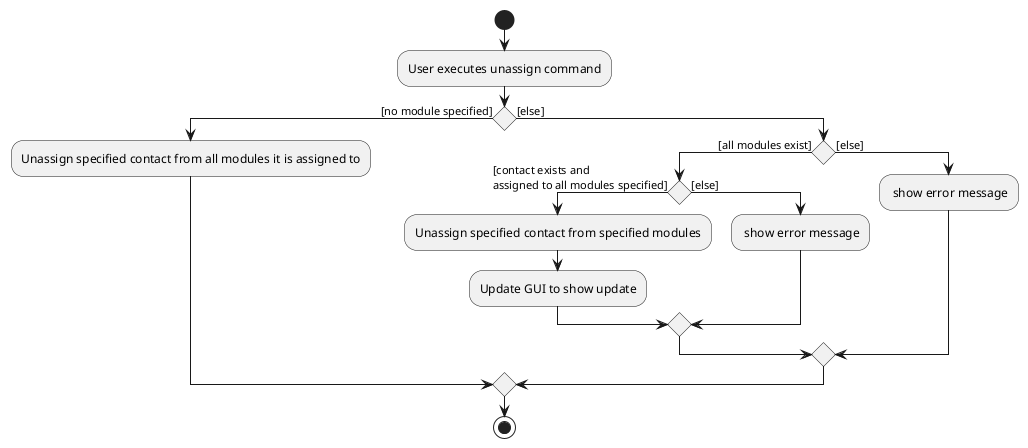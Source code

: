 @startuml
start
:User executes unassign command;
if() then ([no module specified])
    :Unassign specified contact from all modules it is assigned to;
else([else])
    if () then ([all modules exist])
        if () then ([contact exists and
assigned to all modules specified])
            :Unassign specified contact from specified modules;
            :Update GUI to show update;

        else([else])
            : show error message;
        endif


    else ([else])
        : show error message;
    endif
endif
stop
@enduml
